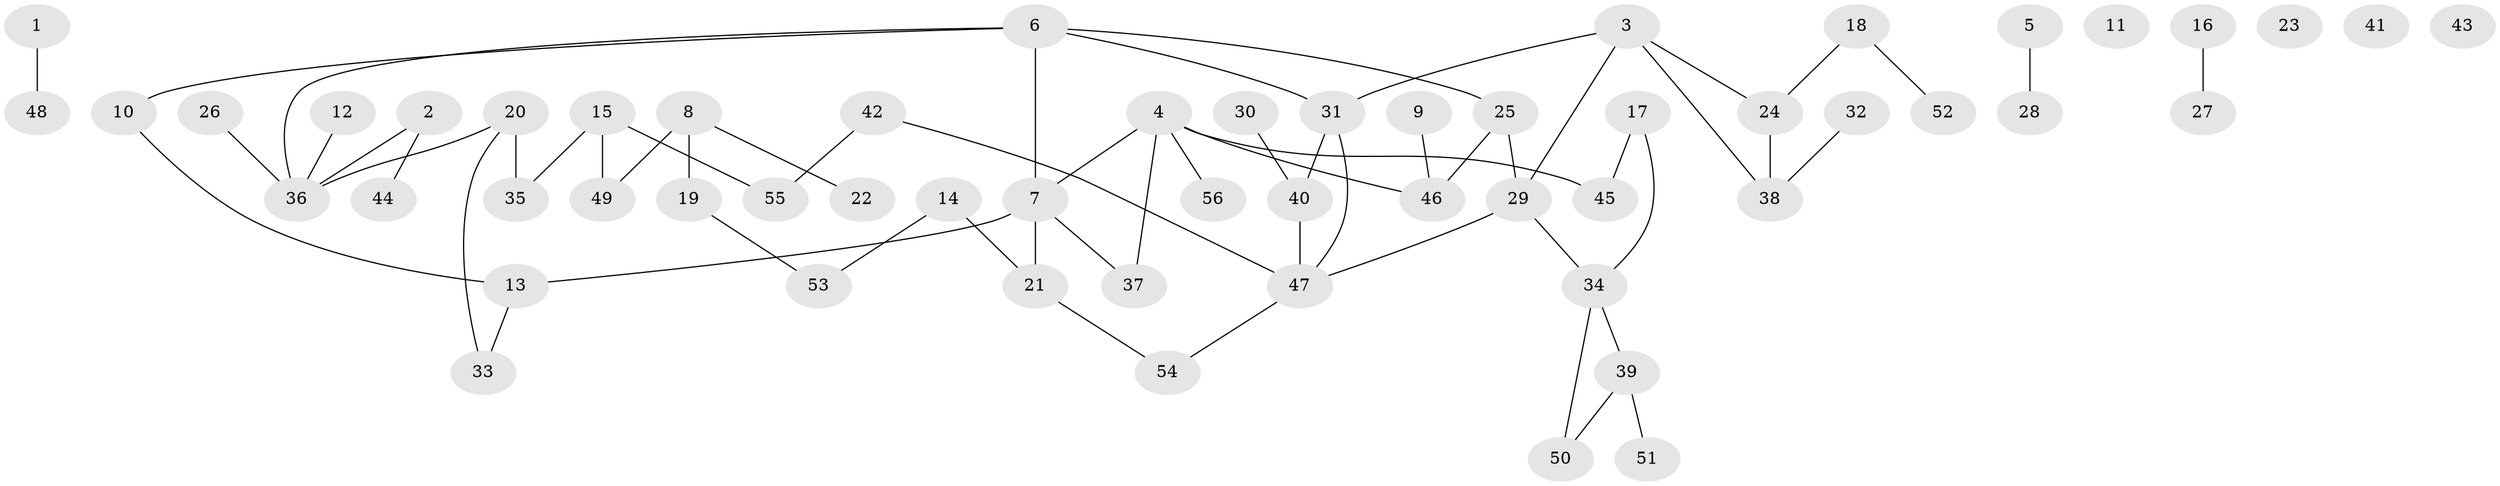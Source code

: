 // coarse degree distribution, {0: 0.20588235294117646, 1: 0.20588235294117646, 6: 0.029411764705882353, 7: 0.029411764705882353, 5: 0.08823529411764706, 3: 0.20588235294117646, 2: 0.20588235294117646, 4: 0.029411764705882353}
// Generated by graph-tools (version 1.1) at 2025/23/03/03/25 07:23:24]
// undirected, 56 vertices, 61 edges
graph export_dot {
graph [start="1"]
  node [color=gray90,style=filled];
  1;
  2;
  3;
  4;
  5;
  6;
  7;
  8;
  9;
  10;
  11;
  12;
  13;
  14;
  15;
  16;
  17;
  18;
  19;
  20;
  21;
  22;
  23;
  24;
  25;
  26;
  27;
  28;
  29;
  30;
  31;
  32;
  33;
  34;
  35;
  36;
  37;
  38;
  39;
  40;
  41;
  42;
  43;
  44;
  45;
  46;
  47;
  48;
  49;
  50;
  51;
  52;
  53;
  54;
  55;
  56;
  1 -- 48;
  2 -- 36;
  2 -- 44;
  3 -- 24;
  3 -- 29;
  3 -- 31;
  3 -- 38;
  4 -- 7;
  4 -- 37;
  4 -- 45;
  4 -- 46;
  4 -- 56;
  5 -- 28;
  6 -- 7;
  6 -- 10;
  6 -- 25;
  6 -- 31;
  6 -- 36;
  7 -- 13;
  7 -- 21;
  7 -- 37;
  8 -- 19;
  8 -- 22;
  8 -- 49;
  9 -- 46;
  10 -- 13;
  12 -- 36;
  13 -- 33;
  14 -- 21;
  14 -- 53;
  15 -- 35;
  15 -- 49;
  15 -- 55;
  16 -- 27;
  17 -- 34;
  17 -- 45;
  18 -- 24;
  18 -- 52;
  19 -- 53;
  20 -- 33;
  20 -- 35;
  20 -- 36;
  21 -- 54;
  24 -- 38;
  25 -- 29;
  25 -- 46;
  26 -- 36;
  29 -- 34;
  29 -- 47;
  30 -- 40;
  31 -- 40;
  31 -- 47;
  32 -- 38;
  34 -- 39;
  34 -- 50;
  39 -- 50;
  39 -- 51;
  40 -- 47;
  42 -- 47;
  42 -- 55;
  47 -- 54;
}
